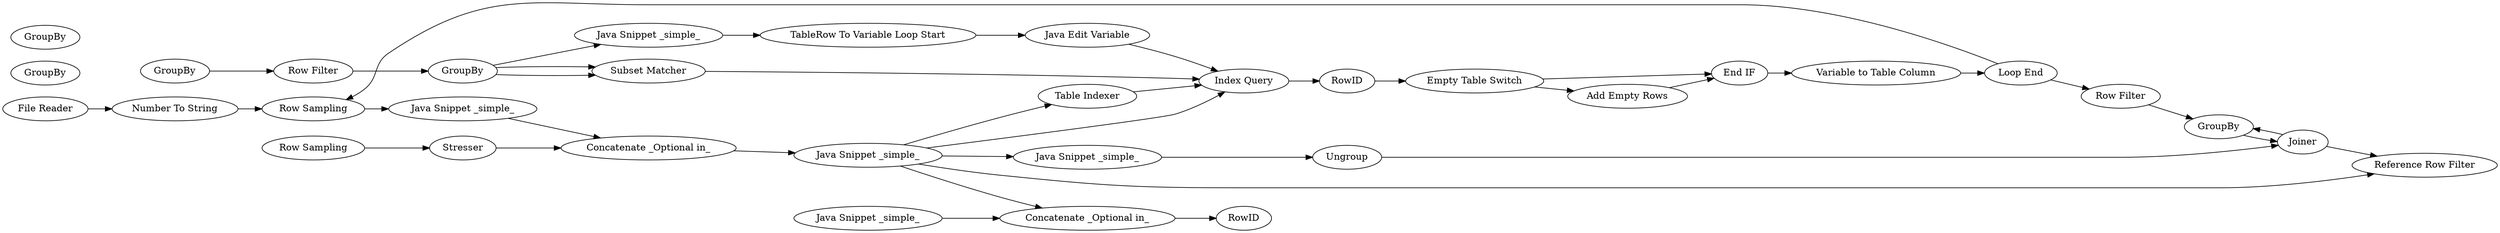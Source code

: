 digraph {
	1 [label="File Reader"]
	2 [label="Table Indexer"]
	30 [label="Number To String"]
	41 [label="Row Filter"]
	51 [label=GroupBy]
	5 [label="Loop End"]
	6 [label="Index Query"]
	7 [label="TableRow To Variable Loop Start"]
	9 [label="Java Edit Variable"]
	25 [label="Empty Table Switch"]
	26 [label="Add Empty Rows"]
	27 [label="End IF"]
	44 [label=RowID]
	45 [label="Java Snippet _simple_"]
	46 [label="Double Input"]
	47 [label="Variable to Table Column"]
	12 [label=Stresser]
	16 [label="Row Sampling"]
	17 [label="Row Sampling"]
	19 [label="Concatenate _Optional in_"]
	29 [label="Java Snippet _simple_"]
	39 [label="Concatenate _Optional in_"]
	57 [label=RowID]
	59 [label="Java Snippet _simple_"]
	60 [label="Java Snippet _simple_"]
	20 [label=GroupBy]
	32 [label="Row Filter"]
	46 [label=GroupBy]
	48 [label="Java Snippet _simple_"]
	49 [label=Ungroup]
	50 [label=Joiner]
	51 [label=GroupBy]
	52 [label="Subset Matcher"]
	53 [label=GroupBy]
	54 [label=GroupBy]
	56 [label="Reference Row Filter"]
	6 -> 44
	7 -> 9
	9 -> 6
	25 -> 27
	25 -> 26
	26 -> 27
	27 -> 47
	44 -> 25
	45 -> 7
	46 -> 45
	47 -> 5
	12 -> 39
	16 -> 29
	17 -> 12
	19 -> 57
	29 -> 39
	39 -> 60
	59 -> 19
	60 -> 19
	20 -> 32
	32 -> 46
	46 -> 52
	46 -> 52
	48 -> 49
	49 -> 50
	51 -> 50
	52 -> 6
	5 -> 16
	60 -> 48
	1 -> 30
	2 -> 6
	30 -> 16
	41 -> 51
	5 -> 41
	60 -> 6
	60 -> 2
	60 -> 56
	50 -> 51
	50 -> 56
	rankdir=LR
}
